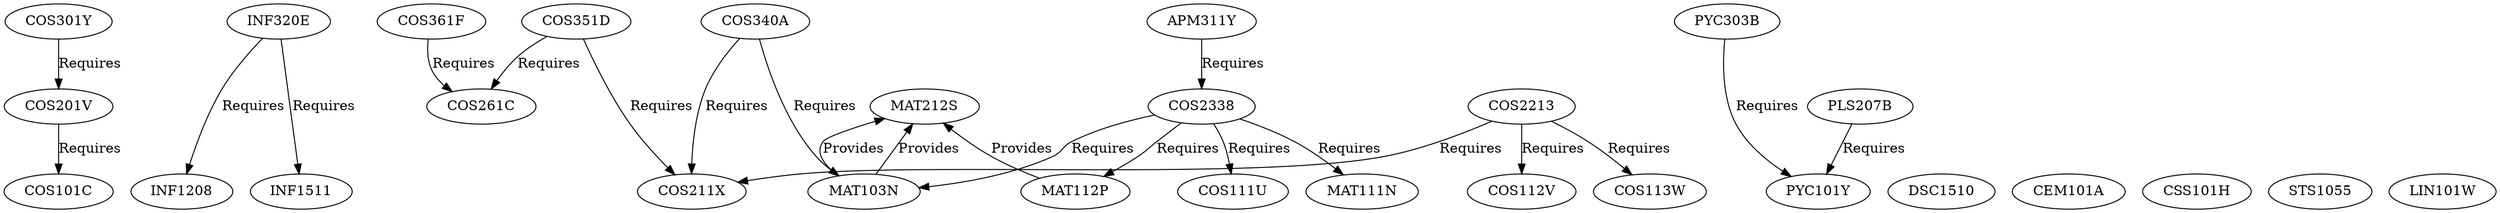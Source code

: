 digraph ComputationalIntelligence {
	COS301Y -> {COS201V} [label=Requires]
	INF320E -> {INF1208 INF1511} [label=Requires]
	COS361F -> {COS261C} [label=Requires]
	COS351D -> {COS211X COS261C} [label=Requires]
	PYC303B -> {PYC101Y} [label=Requires]

	COS340A -> {COS211X MAT103N} [label=Requires]
	APM311Y -> {COS2338} [label=Requires]

	{rank=same
	COS301Y
	INF320E
	COS361F
	COS351D
	PYC303B

	COS340A
	APM311Y
	}

	COS201V -> {COS101C} [label=Requires]
	COS2338 -> {COS111U MAT103N MAT111N MAT112P} [label=Requires]
	COS2213 -> {COS112V COS113W COS211X} [label=Requires]

	PLS207B -> {PYC101Y} [label=Requires]
	MAT212S -> {MAT103N MAT112P} [label=Provides, dir=back]

	{rank=same
	COS201V
	COS2338
	COS2213

	PLS207B
	MAT212S
	}

	MAT103N -> {MAT212S} [label=Provides]

	{rank=same
	DSC1510
	INF1208
	INF1511
	CEM101A
	MAT103N
	CSS101H
	STS1055
	PYC101Y
	LIN101W}
}
